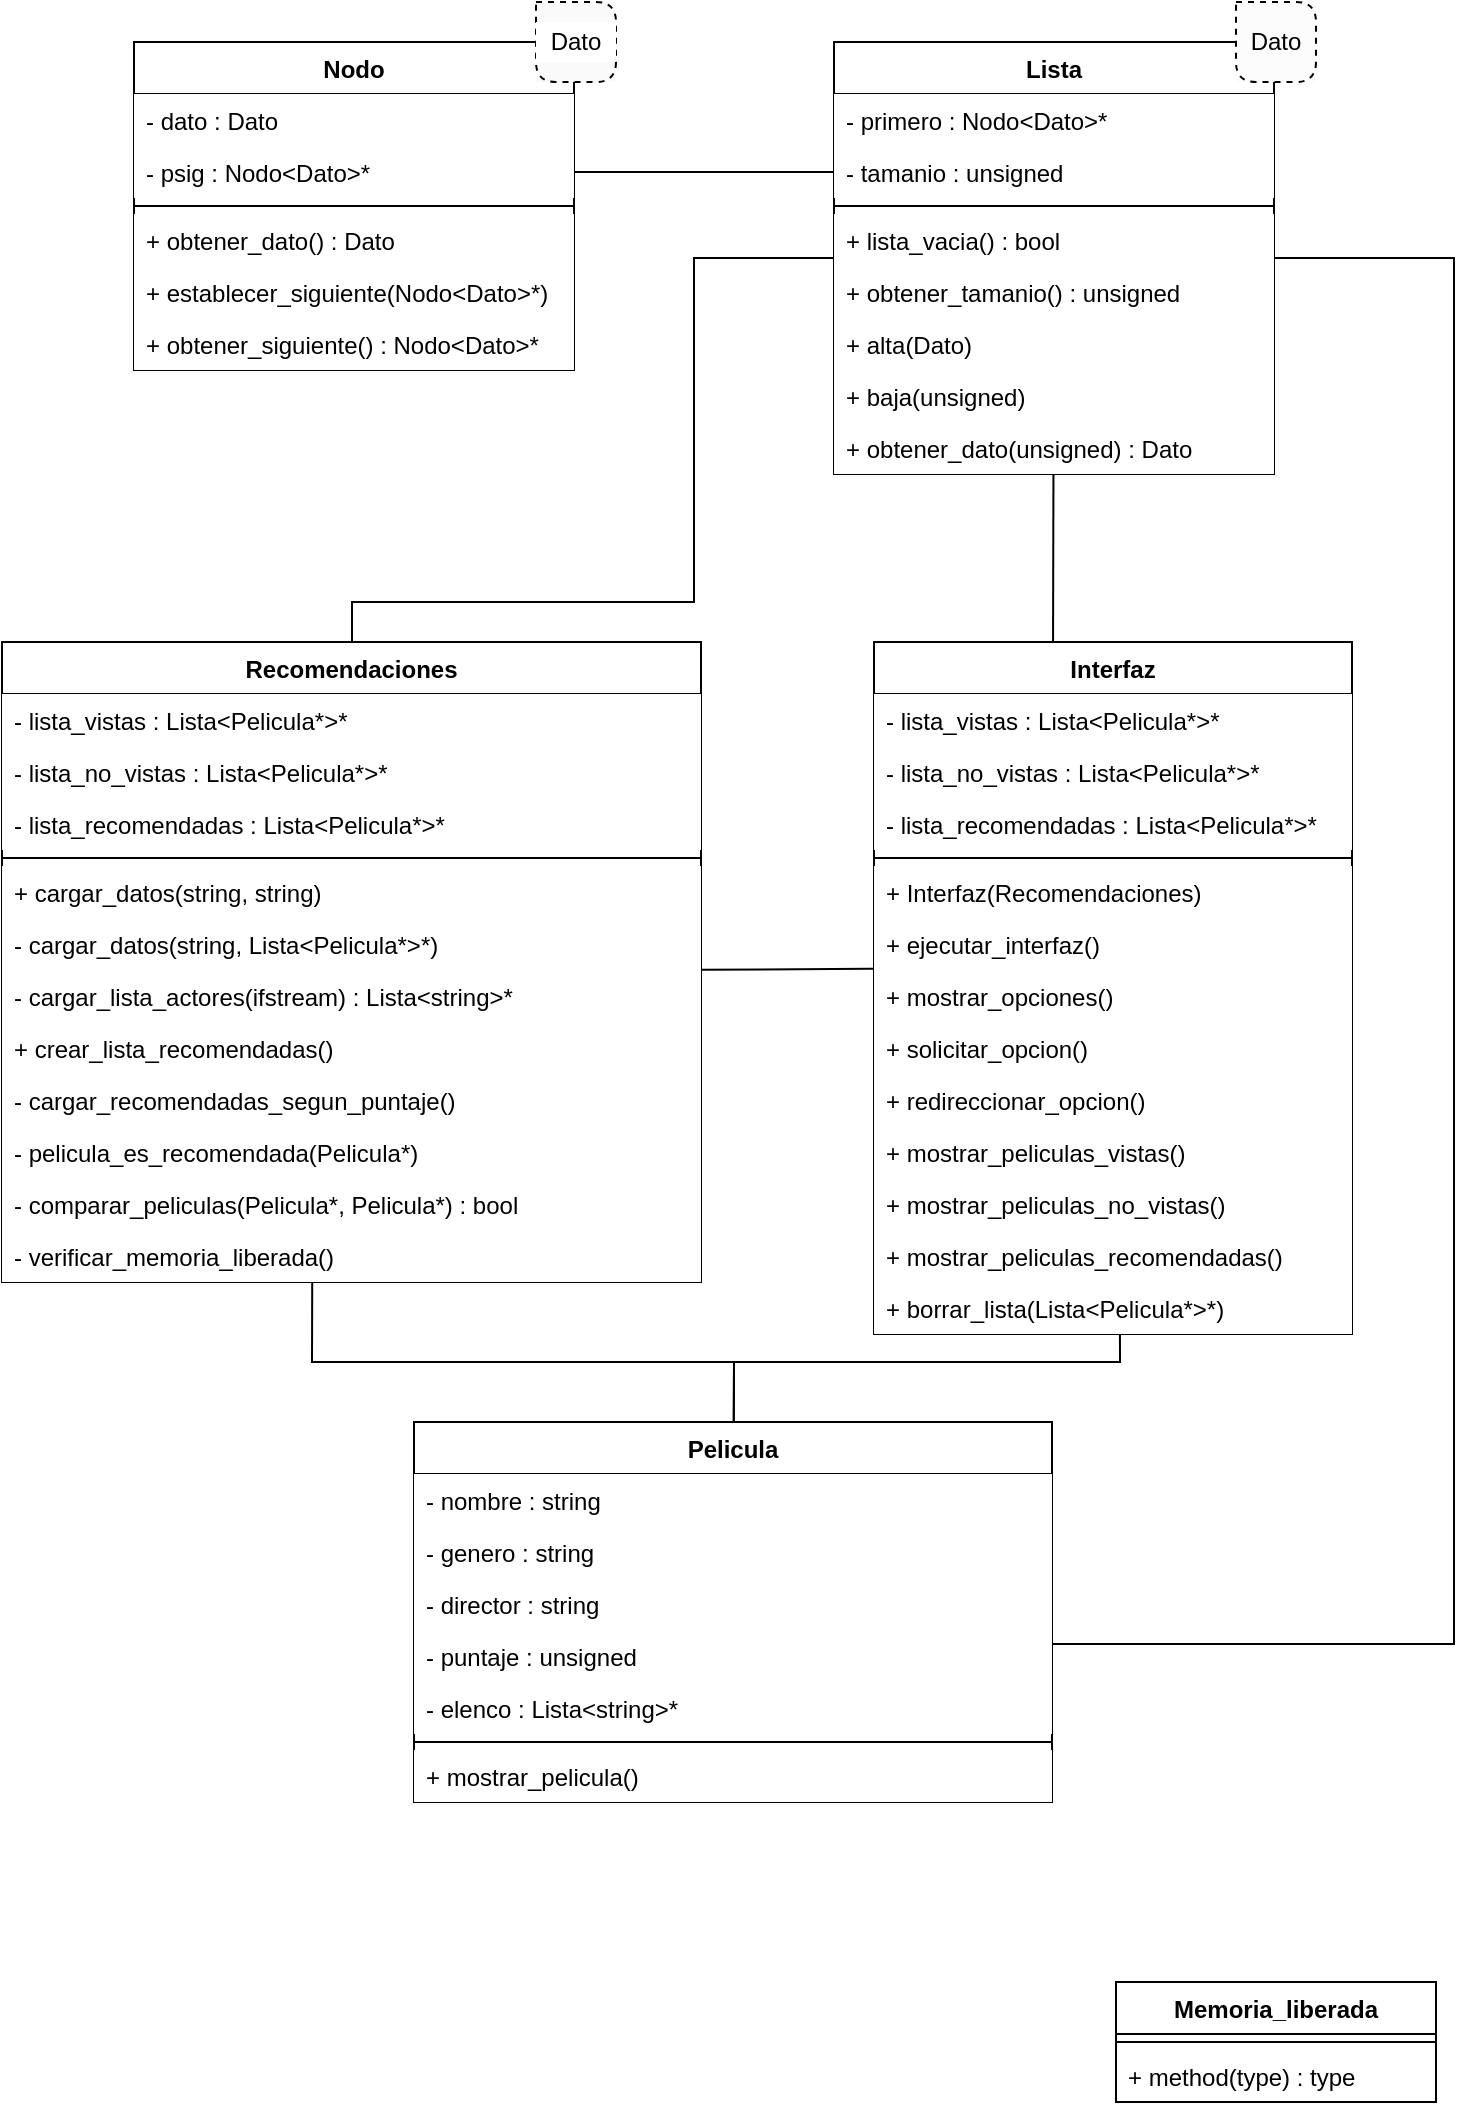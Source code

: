 <mxfile version="13.3.7" type="github">
  <diagram id="9dh1zZpuQxdGnGn2-EJ5" name="Page-1">
    <mxGraphModel dx="1210" dy="606" grid="1" gridSize="10" guides="1" tooltips="1" connect="1" arrows="1" fold="1" page="1" pageScale="1" pageWidth="827" pageHeight="1169" math="0" shadow="0">
      <root>
        <mxCell id="0" />
        <mxCell id="1" parent="0" />
        <mxCell id="n-AFm8av6x-7B9_5lniA-15" value="" style="group" parent="1" vertex="1" connectable="0">
          <mxGeometry x="130" y="40" width="220" height="190" as="geometry" />
        </mxCell>
        <mxCell id="aDNBMNtZ098S1T6gU87t-5" value="Nodo" style="swimlane;fontStyle=1;align=center;verticalAlign=top;childLayout=stackLayout;horizontal=1;startSize=26;horizontalStack=0;resizeParent=1;resizeParentMax=0;resizeLast=0;collapsible=1;marginBottom=0;" parent="n-AFm8av6x-7B9_5lniA-15" vertex="1">
          <mxGeometry width="220" height="164" as="geometry" />
        </mxCell>
        <mxCell id="aDNBMNtZ098S1T6gU87t-6" value="- dato : Dato" style="text;strokeColor=none;fillColor=#FFFFFF;align=left;verticalAlign=top;spacingLeft=4;spacingRight=4;overflow=hidden;rotatable=0;points=[[0,0.5],[1,0.5]];portConstraint=eastwest;" parent="aDNBMNtZ098S1T6gU87t-5" vertex="1">
          <mxGeometry y="26" width="220" height="26" as="geometry" />
        </mxCell>
        <mxCell id="n-AFm8av6x-7B9_5lniA-1" value="- psig : Nodo&lt;Dato&gt;*" style="text;strokeColor=none;fillColor=#FFFFFF;align=left;verticalAlign=top;spacingLeft=4;spacingRight=4;overflow=hidden;rotatable=0;points=[[0,0.5],[1,0.5]];portConstraint=eastwest;" parent="aDNBMNtZ098S1T6gU87t-5" vertex="1">
          <mxGeometry y="52" width="220" height="26" as="geometry" />
        </mxCell>
        <mxCell id="aDNBMNtZ098S1T6gU87t-7" value="" style="line;strokeWidth=1;fillColor=none;align=left;verticalAlign=middle;spacingTop=-1;spacingLeft=3;spacingRight=3;rotatable=0;labelPosition=right;points=[];portConstraint=eastwest;" parent="aDNBMNtZ098S1T6gU87t-5" vertex="1">
          <mxGeometry y="78" width="220" height="8" as="geometry" />
        </mxCell>
        <mxCell id="n-AFm8av6x-7B9_5lniA-12" value="+ obtener_dato() : Dato" style="text;strokeColor=none;fillColor=#FFFFFF;align=left;verticalAlign=top;spacingLeft=4;spacingRight=4;overflow=hidden;rotatable=0;points=[[0,0.5],[1,0.5]];portConstraint=eastwest;" parent="aDNBMNtZ098S1T6gU87t-5" vertex="1">
          <mxGeometry y="86" width="220" height="26" as="geometry" />
        </mxCell>
        <mxCell id="n-AFm8av6x-7B9_5lniA-13" value="+ establecer_siguiente(Nodo&lt;Dato&gt;*)" style="text;strokeColor=none;fillColor=#FFFFFF;align=left;verticalAlign=top;spacingLeft=4;spacingRight=4;overflow=hidden;rotatable=0;points=[[0,0.5],[1,0.5]];portConstraint=eastwest;" parent="aDNBMNtZ098S1T6gU87t-5" vertex="1">
          <mxGeometry y="112" width="220" height="26" as="geometry" />
        </mxCell>
        <mxCell id="n-AFm8av6x-7B9_5lniA-14" value="+ obtener_siguiente() : Nodo&lt;Dato&gt;*" style="text;strokeColor=none;fillColor=#FFFFFF;align=left;verticalAlign=top;spacingLeft=4;spacingRight=4;overflow=hidden;rotatable=0;points=[[0,0.5],[1,0.5]];portConstraint=eastwest;" parent="aDNBMNtZ098S1T6gU87t-5" vertex="1">
          <mxGeometry y="138" width="220" height="26" as="geometry" />
        </mxCell>
        <mxCell id="n-AFm8av6x-7B9_5lniA-7" value="" style="group;fillColor=#FAFAFA;" parent="1" vertex="1" connectable="0">
          <mxGeometry x="331" y="20" width="40" height="40" as="geometry" />
        </mxCell>
        <mxCell id="n-AFm8av6x-7B9_5lniA-5" value="" style="endArrow=none;dashed=1;html=1;fillColor=#FFFFFF;" parent="n-AFm8av6x-7B9_5lniA-7" edge="1">
          <mxGeometry width="50" height="50" relative="1" as="geometry">
            <mxPoint as="sourcePoint" />
            <mxPoint as="targetPoint" />
            <Array as="points">
              <mxPoint x="40" />
              <mxPoint x="40" y="40" />
              <mxPoint y="40" />
            </Array>
          </mxGeometry>
        </mxCell>
        <mxCell id="n-AFm8av6x-7B9_5lniA-6" value="Dato" style="text;html=1;strokeColor=none;fillColor=#FFFFFF;align=center;verticalAlign=middle;whiteSpace=wrap;rounded=0;" parent="n-AFm8av6x-7B9_5lniA-7" vertex="1">
          <mxGeometry y="10" width="40" height="20" as="geometry" />
        </mxCell>
        <mxCell id="n-AFm8av6x-7B9_5lniA-76" style="edgeStyle=none;rounded=0;orthogonalLoop=1;jettySize=auto;html=1;fillColor=#FCFCFC;entryX=0.091;entryY=0.967;entryDx=0;entryDy=0;entryPerimeter=0;exitX=1;exitY=-0.003;exitDx=0;exitDy=0;exitPerimeter=0;" parent="1" source="n-AFm8av6x-7B9_5lniA-62" target="aDNBMNtZ098S1T6gU87t-40" edge="1">
          <mxGeometry relative="1" as="geometry">
            <mxPoint x="490" y="500" as="targetPoint" />
          </mxGeometry>
        </mxCell>
        <mxCell id="n-AFm8av6x-7B9_5lniA-73" style="edgeStyle=none;rounded=0;orthogonalLoop=1;jettySize=auto;html=1;entryX=0.444;entryY=-0.001;entryDx=0;entryDy=0;entryPerimeter=0;fillColor=#FCFCFC;" parent="1" source="aDNBMNtZ098S1T6gU87t-18" target="n-AFm8av6x-7B9_5lniA-63" edge="1">
          <mxGeometry relative="1" as="geometry">
            <Array as="points">
              <mxPoint x="430" y="700" />
              <mxPoint x="219" y="700" />
            </Array>
          </mxGeometry>
        </mxCell>
        <mxCell id="n-AFm8av6x-7B9_5lniA-74" style="edgeStyle=none;rounded=0;orthogonalLoop=1;jettySize=auto;html=1;entryX=0.514;entryY=0.002;entryDx=0;entryDy=0;entryPerimeter=0;fillColor=#FCFCFC;" parent="1" source="aDNBMNtZ098S1T6gU87t-18" target="n-AFm8av6x-7B9_5lniA-43" edge="1">
          <mxGeometry relative="1" as="geometry">
            <Array as="points">
              <mxPoint x="430" y="700" />
              <mxPoint x="623" y="700" />
            </Array>
          </mxGeometry>
        </mxCell>
        <mxCell id="n-AFm8av6x-7B9_5lniA-44" value="Memoria_liberada" style="swimlane;fontStyle=1;align=center;verticalAlign=top;childLayout=stackLayout;horizontal=1;startSize=26;horizontalStack=0;resizeParent=1;resizeParentMax=0;resizeLast=0;collapsible=1;marginBottom=0;" parent="1" vertex="1">
          <mxGeometry x="621" y="1010" width="160" height="60" as="geometry" />
        </mxCell>
        <mxCell id="n-AFm8av6x-7B9_5lniA-50" value="" style="line;strokeWidth=1;fillColor=none;align=left;verticalAlign=middle;spacingTop=-1;spacingLeft=3;spacingRight=3;rotatable=0;labelPosition=right;points=[];portConstraint=eastwest;" parent="n-AFm8av6x-7B9_5lniA-44" vertex="1">
          <mxGeometry y="26" width="160" height="8" as="geometry" />
        </mxCell>
        <mxCell id="n-AFm8av6x-7B9_5lniA-51" value="+ method(type) : type" style="text;strokeColor=none;fillColor=none;align=left;verticalAlign=top;spacingLeft=4;spacingRight=4;overflow=hidden;rotatable=0;points=[[0,0.5],[1,0.5]];portConstraint=eastwest;" parent="n-AFm8av6x-7B9_5lniA-44" vertex="1">
          <mxGeometry y="34" width="160" height="26" as="geometry" />
        </mxCell>
        <mxCell id="n-AFm8av6x-7B9_5lniA-70" style="edgeStyle=none;rounded=0;orthogonalLoop=1;jettySize=auto;html=1;fillColor=#FCFCFC;" parent="1" source="n-AFm8av6x-7B9_5lniA-1" edge="1">
          <mxGeometry relative="1" as="geometry">
            <mxPoint x="520" y="105" as="targetPoint" />
          </mxGeometry>
        </mxCell>
        <mxCell id="n-AFm8av6x-7B9_5lniA-71" style="edgeStyle=none;rounded=0;orthogonalLoop=1;jettySize=auto;html=1;entryX=0.374;entryY=0.011;entryDx=0;entryDy=0;entryPerimeter=0;fillColor=#FCFCFC;" parent="1" source="n-AFm8av6x-7B9_5lniA-17" target="n-AFm8av6x-7B9_5lniA-38" edge="1">
          <mxGeometry relative="1" as="geometry" />
        </mxCell>
        <mxCell id="n-AFm8av6x-7B9_5lniA-72" style="rounded=0;orthogonalLoop=1;jettySize=auto;html=1;fillColor=#FCFCFC;" parent="1" source="n-AFm8av6x-7B9_5lniA-17" edge="1">
          <mxGeometry relative="1" as="geometry">
            <mxPoint x="239" y="366" as="targetPoint" />
            <Array as="points">
              <mxPoint x="410" y="148" />
              <mxPoint x="410" y="320" />
              <mxPoint x="239" y="320" />
            </Array>
          </mxGeometry>
        </mxCell>
        <mxCell id="n-AFm8av6x-7B9_5lniA-78" style="edgeStyle=none;rounded=0;orthogonalLoop=1;jettySize=auto;html=1;entryX=0.878;entryY=0.269;entryDx=0;entryDy=0;entryPerimeter=0;fillColor=#FCFCFC;" parent="1" source="n-AFm8av6x-7B9_5lniA-17" target="aDNBMNtZ098S1T6gU87t-25" edge="1">
          <mxGeometry relative="1" as="geometry">
            <Array as="points">
              <mxPoint x="790" y="148" />
              <mxPoint x="790" y="841" />
            </Array>
          </mxGeometry>
        </mxCell>
        <mxCell id="n-AFm8av6x-7B9_5lniA-16" value="" style="group;fillColor=#FFFFFF;" parent="1" vertex="1" connectable="0">
          <mxGeometry x="480" y="40" width="220" height="190" as="geometry" />
        </mxCell>
        <mxCell id="n-AFm8av6x-7B9_5lniA-17" value="Lista" style="swimlane;fontStyle=1;align=center;verticalAlign=top;childLayout=stackLayout;horizontal=1;startSize=26;horizontalStack=0;resizeParent=1;resizeParentMax=0;resizeLast=0;collapsible=1;marginBottom=0;" parent="n-AFm8av6x-7B9_5lniA-16" vertex="1">
          <mxGeometry width="220" height="216" as="geometry" />
        </mxCell>
        <mxCell id="n-AFm8av6x-7B9_5lniA-18" value="- primero : Nodo&lt;Dato&gt;*" style="text;strokeColor=none;fillColor=#FFFFFF;align=left;verticalAlign=top;spacingLeft=4;spacingRight=4;overflow=hidden;rotatable=0;points=[[0,0.5],[1,0.5]];portConstraint=eastwest;" parent="n-AFm8av6x-7B9_5lniA-17" vertex="1">
          <mxGeometry y="26" width="220" height="26" as="geometry" />
        </mxCell>
        <mxCell id="n-AFm8av6x-7B9_5lniA-19" value="- tamanio : unsigned" style="text;strokeColor=none;fillColor=#FFFFFF;align=left;verticalAlign=top;spacingLeft=4;spacingRight=4;overflow=hidden;rotatable=0;points=[[0,0.5],[1,0.5]];portConstraint=eastwest;" parent="n-AFm8av6x-7B9_5lniA-17" vertex="1">
          <mxGeometry y="52" width="220" height="26" as="geometry" />
        </mxCell>
        <mxCell id="n-AFm8av6x-7B9_5lniA-20" value="" style="line;strokeWidth=1;fillColor=none;align=left;verticalAlign=middle;spacingTop=-1;spacingLeft=3;spacingRight=3;rotatable=0;labelPosition=right;points=[];portConstraint=eastwest;" parent="n-AFm8av6x-7B9_5lniA-17" vertex="1">
          <mxGeometry y="78" width="220" height="8" as="geometry" />
        </mxCell>
        <mxCell id="n-AFm8av6x-7B9_5lniA-22" value="+ lista_vacia() : bool" style="text;strokeColor=none;fillColor=#FFFFFF;align=left;verticalAlign=top;spacingLeft=4;spacingRight=4;overflow=hidden;rotatable=0;points=[[0,0.5],[1,0.5]];portConstraint=eastwest;" parent="n-AFm8av6x-7B9_5lniA-17" vertex="1">
          <mxGeometry y="86" width="220" height="26" as="geometry" />
        </mxCell>
        <mxCell id="n-AFm8av6x-7B9_5lniA-23" value="+ obtener_tamanio() : unsigned" style="text;strokeColor=none;fillColor=#FFFFFF;align=left;verticalAlign=top;spacingLeft=4;spacingRight=4;overflow=hidden;rotatable=0;points=[[0,0.5],[1,0.5]];portConstraint=eastwest;" parent="n-AFm8av6x-7B9_5lniA-17" vertex="1">
          <mxGeometry y="112" width="220" height="26" as="geometry" />
        </mxCell>
        <mxCell id="n-AFm8av6x-7B9_5lniA-24" value="+ alta(Dato)" style="text;strokeColor=none;fillColor=#FFFFFF;align=left;verticalAlign=top;spacingLeft=4;spacingRight=4;overflow=hidden;rotatable=0;points=[[0,0.5],[1,0.5]];portConstraint=eastwest;" parent="n-AFm8av6x-7B9_5lniA-17" vertex="1">
          <mxGeometry y="138" width="220" height="26" as="geometry" />
        </mxCell>
        <mxCell id="n-AFm8av6x-7B9_5lniA-28" value="+ baja(unsigned)" style="text;strokeColor=none;fillColor=#FFFFFF;align=left;verticalAlign=top;spacingLeft=4;spacingRight=4;overflow=hidden;rotatable=0;points=[[0,0.5],[1,0.5]];portConstraint=eastwest;" parent="n-AFm8av6x-7B9_5lniA-17" vertex="1">
          <mxGeometry y="164" width="220" height="26" as="geometry" />
        </mxCell>
        <mxCell id="n-AFm8av6x-7B9_5lniA-29" value="+ obtener_dato(unsigned) : Dato" style="text;strokeColor=none;fillColor=#FFFFFF;align=left;verticalAlign=top;spacingLeft=4;spacingRight=4;overflow=hidden;rotatable=0;points=[[0,0.5],[1,0.5]];portConstraint=eastwest;" parent="n-AFm8av6x-7B9_5lniA-17" vertex="1">
          <mxGeometry y="190" width="220" height="26" as="geometry" />
        </mxCell>
        <mxCell id="n-AFm8av6x-7B9_5lniA-27" value="" style="group;fillColor=#FCFCFC;" parent="1" vertex="1" connectable="0">
          <mxGeometry x="681" y="20" width="40" height="40" as="geometry" />
        </mxCell>
        <mxCell id="n-AFm8av6x-7B9_5lniA-26" value="" style="endArrow=none;dashed=1;html=1;fillColor=#FFFFFF;" parent="n-AFm8av6x-7B9_5lniA-27" edge="1">
          <mxGeometry width="50" height="50" relative="1" as="geometry">
            <mxPoint as="sourcePoint" />
            <mxPoint as="targetPoint" />
            <Array as="points">
              <mxPoint x="40" />
              <mxPoint x="40" y="40" />
              <mxPoint y="40" />
            </Array>
          </mxGeometry>
        </mxCell>
        <mxCell id="n-AFm8av6x-7B9_5lniA-25" value="Dato" style="text;html=1;strokeColor=none;fillColor=none;align=center;verticalAlign=middle;whiteSpace=wrap;rounded=0;" parent="n-AFm8av6x-7B9_5lniA-27" vertex="1">
          <mxGeometry y="10" width="40" height="20" as="geometry" />
        </mxCell>
        <mxCell id="n-AFm8av6x-7B9_5lniA-55" value="Recomendaciones" style="swimlane;fontStyle=1;align=center;verticalAlign=top;childLayout=stackLayout;horizontal=1;startSize=26;horizontalStack=0;resizeParent=1;resizeParentMax=0;resizeLast=0;collapsible=1;marginBottom=0;fillColor=#FFFFFF;strokeColor=#000000;" parent="1" vertex="1">
          <mxGeometry x="64" y="340" width="349.5" height="320" as="geometry" />
        </mxCell>
        <mxCell id="n-AFm8av6x-7B9_5lniA-56" value="- lista_vistas : Lista&lt;Pelicula*&gt;*" style="text;strokeColor=none;fillColor=#FFFFFF;align=left;verticalAlign=top;spacingLeft=4;spacingRight=4;overflow=hidden;rotatable=0;points=[[0,0.5],[1,0.5]];portConstraint=eastwest;" parent="n-AFm8av6x-7B9_5lniA-55" vertex="1">
          <mxGeometry y="26" width="349.5" height="26" as="geometry" />
        </mxCell>
        <mxCell id="n-AFm8av6x-7B9_5lniA-57" value="- lista_no_vistas : Lista&lt;Pelicula*&gt;*" style="text;strokeColor=none;fillColor=#FFFFFF;align=left;verticalAlign=top;spacingLeft=4;spacingRight=4;overflow=hidden;rotatable=0;points=[[0,0.5],[1,0.5]];portConstraint=eastwest;" parent="n-AFm8av6x-7B9_5lniA-55" vertex="1">
          <mxGeometry y="52" width="349.5" height="26" as="geometry" />
        </mxCell>
        <mxCell id="n-AFm8av6x-7B9_5lniA-58" value="- lista_recomendadas : Lista&lt;Pelicula*&gt;*" style="text;strokeColor=none;fillColor=#FFFFFF;align=left;verticalAlign=top;spacingLeft=4;spacingRight=4;overflow=hidden;rotatable=0;points=[[0,0.5],[1,0.5]];portConstraint=eastwest;" parent="n-AFm8av6x-7B9_5lniA-55" vertex="1">
          <mxGeometry y="78" width="349.5" height="26" as="geometry" />
        </mxCell>
        <mxCell id="n-AFm8av6x-7B9_5lniA-59" value="" style="line;strokeWidth=1;fillColor=none;align=left;verticalAlign=middle;spacingTop=-1;spacingLeft=3;spacingRight=3;rotatable=0;labelPosition=right;points=[];portConstraint=eastwest;" parent="n-AFm8av6x-7B9_5lniA-55" vertex="1">
          <mxGeometry y="104" width="349.5" height="8" as="geometry" />
        </mxCell>
        <mxCell id="n-AFm8av6x-7B9_5lniA-66" value="+ cargar_datos(string, string)" style="text;strokeColor=none;fillColor=#FFFFFF;align=left;verticalAlign=top;spacingLeft=4;spacingRight=4;overflow=hidden;rotatable=0;points=[[0,0.5],[1,0.5]];portConstraint=eastwest;" parent="n-AFm8av6x-7B9_5lniA-55" vertex="1">
          <mxGeometry y="112" width="349.5" height="26" as="geometry" />
        </mxCell>
        <mxCell id="n-AFm8av6x-7B9_5lniA-61" value="- cargar_datos(string, Lista&lt;Pelicula*&gt;*)" style="text;strokeColor=none;fillColor=#FFFFFF;align=left;verticalAlign=top;spacingLeft=4;spacingRight=4;overflow=hidden;rotatable=0;points=[[0,0.5],[1,0.5]];portConstraint=eastwest;" parent="n-AFm8av6x-7B9_5lniA-55" vertex="1">
          <mxGeometry y="138" width="349.5" height="26" as="geometry" />
        </mxCell>
        <mxCell id="n-AFm8av6x-7B9_5lniA-62" value="- cargar_lista_actores(ifstream) : Lista&lt;string&gt;*" style="text;strokeColor=none;fillColor=#FFFFFF;align=left;verticalAlign=top;spacingLeft=4;spacingRight=4;overflow=hidden;rotatable=0;points=[[0,0.5],[1,0.5]];portConstraint=eastwest;" parent="n-AFm8av6x-7B9_5lniA-55" vertex="1">
          <mxGeometry y="164" width="349.5" height="26" as="geometry" />
        </mxCell>
        <mxCell id="n-AFm8av6x-7B9_5lniA-67" value="+ crear_lista_recomendadas()" style="text;strokeColor=none;fillColor=#FFFFFF;align=left;verticalAlign=top;spacingLeft=4;spacingRight=4;overflow=hidden;rotatable=0;points=[[0,0.5],[1,0.5]];portConstraint=eastwest;" parent="n-AFm8av6x-7B9_5lniA-55" vertex="1">
          <mxGeometry y="190" width="349.5" height="26" as="geometry" />
        </mxCell>
        <mxCell id="n-AFm8av6x-7B9_5lniA-64" value="- cargar_recomendadas_segun_puntaje()" style="text;strokeColor=none;fillColor=#FFFFFF;align=left;verticalAlign=top;spacingLeft=4;spacingRight=4;overflow=hidden;rotatable=0;points=[[0,0.5],[1,0.5]];portConstraint=eastwest;" parent="n-AFm8av6x-7B9_5lniA-55" vertex="1">
          <mxGeometry y="216" width="349.5" height="26" as="geometry" />
        </mxCell>
        <mxCell id="n-AFm8av6x-7B9_5lniA-65" value="- pelicula_es_recomendada(Pelicula*)" style="text;strokeColor=none;fillColor=#FFFFFF;align=left;verticalAlign=top;spacingLeft=4;spacingRight=4;overflow=hidden;rotatable=0;points=[[0,0.5],[1,0.5]];portConstraint=eastwest;" parent="n-AFm8av6x-7B9_5lniA-55" vertex="1">
          <mxGeometry y="242" width="349.5" height="26" as="geometry" />
        </mxCell>
        <mxCell id="n-AFm8av6x-7B9_5lniA-60" value="- comparar_peliculas(Pelicula*, Pelicula*) : bool" style="text;strokeColor=none;fillColor=#FFFFFF;align=left;verticalAlign=top;spacingLeft=4;spacingRight=4;overflow=hidden;rotatable=0;points=[[0,0.5],[1,0.5]];portConstraint=eastwest;" parent="n-AFm8av6x-7B9_5lniA-55" vertex="1">
          <mxGeometry y="268" width="349.5" height="26" as="geometry" />
        </mxCell>
        <mxCell id="n-AFm8av6x-7B9_5lniA-63" value="- verificar_memoria_liberada()" style="text;strokeColor=none;fillColor=#FFFFFF;align=left;verticalAlign=top;spacingLeft=4;spacingRight=4;overflow=hidden;rotatable=0;points=[[0,0.5],[1,0.5]];portConstraint=eastwest;" parent="n-AFm8av6x-7B9_5lniA-55" vertex="1">
          <mxGeometry y="294" width="349.5" height="26" as="geometry" />
        </mxCell>
        <mxCell id="aDNBMNtZ098S1T6gU87t-37" value="Interfaz" style="swimlane;fontStyle=1;align=center;verticalAlign=top;childLayout=stackLayout;horizontal=1;startSize=26;horizontalStack=0;resizeParent=1;resizeParentMax=0;resizeLast=0;collapsible=1;marginBottom=0;fillColor=#FFFFFF;" parent="1" vertex="1">
          <mxGeometry x="500" y="340" width="239" height="346" as="geometry" />
        </mxCell>
        <mxCell id="aDNBMNtZ098S1T6gU87t-38" value="- lista_vistas : Lista&lt;Pelicula*&gt;*" style="text;strokeColor=none;fillColor=#FFFFFF;align=left;verticalAlign=top;spacingLeft=4;spacingRight=4;overflow=hidden;rotatable=0;points=[[0,0.5],[1,0.5]];portConstraint=eastwest;" parent="aDNBMNtZ098S1T6gU87t-37" vertex="1">
          <mxGeometry y="26" width="239" height="26" as="geometry" />
        </mxCell>
        <mxCell id="n-AFm8av6x-7B9_5lniA-38" value="- lista_no_vistas : Lista&lt;Pelicula*&gt;*" style="text;strokeColor=none;fillColor=#FFFFFF;align=left;verticalAlign=top;spacingLeft=4;spacingRight=4;overflow=hidden;rotatable=0;points=[[0,0.5],[1,0.5]];portConstraint=eastwest;" parent="aDNBMNtZ098S1T6gU87t-37" vertex="1">
          <mxGeometry y="52" width="239" height="26" as="geometry" />
        </mxCell>
        <mxCell id="n-AFm8av6x-7B9_5lniA-34" value="- lista_recomendadas : Lista&lt;Pelicula*&gt;*" style="text;strokeColor=none;fillColor=#FFFFFF;align=left;verticalAlign=top;spacingLeft=4;spacingRight=4;overflow=hidden;rotatable=0;points=[[0,0.5],[1,0.5]];portConstraint=eastwest;" parent="aDNBMNtZ098S1T6gU87t-37" vertex="1">
          <mxGeometry y="78" width="239" height="26" as="geometry" />
        </mxCell>
        <mxCell id="aDNBMNtZ098S1T6gU87t-39" value="" style="line;strokeWidth=1;fillColor=none;align=left;verticalAlign=middle;spacingTop=-1;spacingLeft=3;spacingRight=3;rotatable=0;labelPosition=right;points=[];portConstraint=eastwest;" parent="aDNBMNtZ098S1T6gU87t-37" vertex="1">
          <mxGeometry y="104" width="239" height="8" as="geometry" />
        </mxCell>
        <mxCell id="n-AFm8av6x-7B9_5lniA-39" value="+ Interfaz(Recomendaciones)" style="text;strokeColor=none;fillColor=#FFFFFF;align=left;verticalAlign=top;spacingLeft=4;spacingRight=4;overflow=hidden;rotatable=0;points=[[0,0.5],[1,0.5]];portConstraint=eastwest;" parent="aDNBMNtZ098S1T6gU87t-37" vertex="1">
          <mxGeometry y="112" width="239" height="26" as="geometry" />
        </mxCell>
        <mxCell id="aDNBMNtZ098S1T6gU87t-40" value="+ ejecutar_interfaz()" style="text;strokeColor=none;fillColor=#FFFFFF;align=left;verticalAlign=top;spacingLeft=4;spacingRight=4;overflow=hidden;rotatable=0;points=[[0,0.5],[1,0.5]];portConstraint=eastwest;" parent="aDNBMNtZ098S1T6gU87t-37" vertex="1">
          <mxGeometry y="138" width="239" height="26" as="geometry" />
        </mxCell>
        <mxCell id="aDNBMNtZ098S1T6gU87t-41" value="+ mostrar_opciones()" style="text;strokeColor=none;fillColor=#FFFFFF;align=left;verticalAlign=top;spacingLeft=4;spacingRight=4;overflow=hidden;rotatable=0;points=[[0,0.5],[1,0.5]];portConstraint=eastwest;" parent="aDNBMNtZ098S1T6gU87t-37" vertex="1">
          <mxGeometry y="164" width="239" height="26" as="geometry" />
        </mxCell>
        <mxCell id="aDNBMNtZ098S1T6gU87t-42" value="+ solicitar_opcion()" style="text;strokeColor=none;fillColor=#FFFFFF;align=left;verticalAlign=top;spacingLeft=4;spacingRight=4;overflow=hidden;rotatable=0;points=[[0,0.5],[1,0.5]];portConstraint=eastwest;" parent="aDNBMNtZ098S1T6gU87t-37" vertex="1">
          <mxGeometry y="190" width="239" height="26" as="geometry" />
        </mxCell>
        <mxCell id="n-AFm8av6x-7B9_5lniA-41" value="+ redireccionar_opcion()" style="text;strokeColor=none;fillColor=#FFFFFF;align=left;verticalAlign=top;spacingLeft=4;spacingRight=4;overflow=hidden;rotatable=0;points=[[0,0.5],[1,0.5]];portConstraint=eastwest;" parent="aDNBMNtZ098S1T6gU87t-37" vertex="1">
          <mxGeometry y="216" width="239" height="26" as="geometry" />
        </mxCell>
        <mxCell id="aDNBMNtZ098S1T6gU87t-43" value="+ mostrar_peliculas_vistas()" style="text;strokeColor=none;fillColor=#FFFFFF;align=left;verticalAlign=top;spacingLeft=4;spacingRight=4;overflow=hidden;rotatable=0;points=[[0,0.5],[1,0.5]];portConstraint=eastwest;" parent="aDNBMNtZ098S1T6gU87t-37" vertex="1">
          <mxGeometry y="242" width="239" height="26" as="geometry" />
        </mxCell>
        <mxCell id="n-AFm8av6x-7B9_5lniA-42" value="+ mostrar_peliculas_no_vistas()" style="text;strokeColor=none;fillColor=#FFFFFF;align=left;verticalAlign=top;spacingLeft=4;spacingRight=4;overflow=hidden;rotatable=0;points=[[0,0.5],[1,0.5]];portConstraint=eastwest;" parent="aDNBMNtZ098S1T6gU87t-37" vertex="1">
          <mxGeometry y="268" width="239" height="26" as="geometry" />
        </mxCell>
        <mxCell id="n-AFm8av6x-7B9_5lniA-43" value="+ mostrar_peliculas_recomendadas()" style="text;strokeColor=none;fillColor=#FFFFFF;align=left;verticalAlign=top;spacingLeft=4;spacingRight=4;overflow=hidden;rotatable=0;points=[[0,0.5],[1,0.5]];portConstraint=eastwest;" parent="aDNBMNtZ098S1T6gU87t-37" vertex="1">
          <mxGeometry y="294" width="239" height="26" as="geometry" />
        </mxCell>
        <mxCell id="qo-4sZpLzfLBjrqJbudx-18" value="+ borrar_lista(Lista&lt;Pelicula*&gt;*)" style="text;strokeColor=none;fillColor=#FFFFFF;align=left;verticalAlign=top;spacingLeft=4;spacingRight=4;overflow=hidden;rotatable=0;points=[[0,0.5],[1,0.5]];portConstraint=eastwest;" vertex="1" parent="aDNBMNtZ098S1T6gU87t-37">
          <mxGeometry y="320" width="239" height="26" as="geometry" />
        </mxCell>
        <mxCell id="aDNBMNtZ098S1T6gU87t-18" value="Pelicula" style="swimlane;fontStyle=1;align=center;verticalAlign=top;childLayout=stackLayout;horizontal=1;startSize=26;horizontalStack=0;resizeParent=1;resizeParentMax=0;resizeLast=0;collapsible=1;marginBottom=0;fillColor=#FFFFFF;" parent="1" vertex="1">
          <mxGeometry x="270" y="730" width="319" height="190" as="geometry" />
        </mxCell>
        <mxCell id="aDNBMNtZ098S1T6gU87t-19" value="- nombre : string" style="text;strokeColor=none;fillColor=#FFFFFF;align=left;verticalAlign=top;spacingLeft=4;spacingRight=4;overflow=hidden;rotatable=0;points=[[0,0.5],[1,0.5]];portConstraint=eastwest;" parent="aDNBMNtZ098S1T6gU87t-18" vertex="1">
          <mxGeometry y="26" width="319" height="26" as="geometry" />
        </mxCell>
        <mxCell id="aDNBMNtZ098S1T6gU87t-24" value="- genero : string" style="text;strokeColor=none;fillColor=#FFFFFF;align=left;verticalAlign=top;spacingLeft=4;spacingRight=4;overflow=hidden;rotatable=0;points=[[0,0.5],[1,0.5]];portConstraint=eastwest;" parent="aDNBMNtZ098S1T6gU87t-18" vertex="1">
          <mxGeometry y="52" width="319" height="26" as="geometry" />
        </mxCell>
        <mxCell id="aDNBMNtZ098S1T6gU87t-26" value="- director : string" style="text;strokeColor=none;fillColor=#FFFFFF;align=left;verticalAlign=top;spacingLeft=4;spacingRight=4;overflow=hidden;rotatable=0;points=[[0,0.5],[1,0.5]];portConstraint=eastwest;" parent="aDNBMNtZ098S1T6gU87t-18" vertex="1">
          <mxGeometry y="78" width="319" height="26" as="geometry" />
        </mxCell>
        <mxCell id="aDNBMNtZ098S1T6gU87t-25" value="- puntaje : unsigned" style="text;strokeColor=none;fillColor=#FFFFFF;align=left;verticalAlign=top;spacingLeft=4;spacingRight=4;overflow=hidden;rotatable=0;points=[[0,0.5],[1,0.5]];portConstraint=eastwest;" parent="aDNBMNtZ098S1T6gU87t-18" vertex="1">
          <mxGeometry y="104" width="319" height="26" as="geometry" />
        </mxCell>
        <mxCell id="aDNBMNtZ098S1T6gU87t-27" value="- elenco : Lista&lt;string&gt;*" style="text;strokeColor=none;fillColor=#FFFFFF;align=left;verticalAlign=top;spacingLeft=4;spacingRight=4;overflow=hidden;rotatable=0;points=[[0,0.5],[1,0.5]];portConstraint=eastwest;" parent="aDNBMNtZ098S1T6gU87t-18" vertex="1">
          <mxGeometry y="130" width="319" height="26" as="geometry" />
        </mxCell>
        <mxCell id="aDNBMNtZ098S1T6gU87t-20" value="" style="line;strokeWidth=1;fillColor=none;align=left;verticalAlign=middle;spacingTop=-1;spacingLeft=3;spacingRight=3;rotatable=0;labelPosition=right;points=[];portConstraint=eastwest;" parent="aDNBMNtZ098S1T6gU87t-18" vertex="1">
          <mxGeometry y="156" width="319" height="8" as="geometry" />
        </mxCell>
        <mxCell id="aDNBMNtZ098S1T6gU87t-21" value="+ mostrar_pelicula()" style="text;strokeColor=none;fillColor=#FFFFFF;align=left;verticalAlign=top;spacingLeft=4;spacingRight=4;overflow=hidden;rotatable=0;points=[[0,0.5],[1,0.5]];portConstraint=eastwest;" parent="aDNBMNtZ098S1T6gU87t-18" vertex="1">
          <mxGeometry y="164" width="319" height="26" as="geometry" />
        </mxCell>
      </root>
    </mxGraphModel>
  </diagram>
</mxfile>
